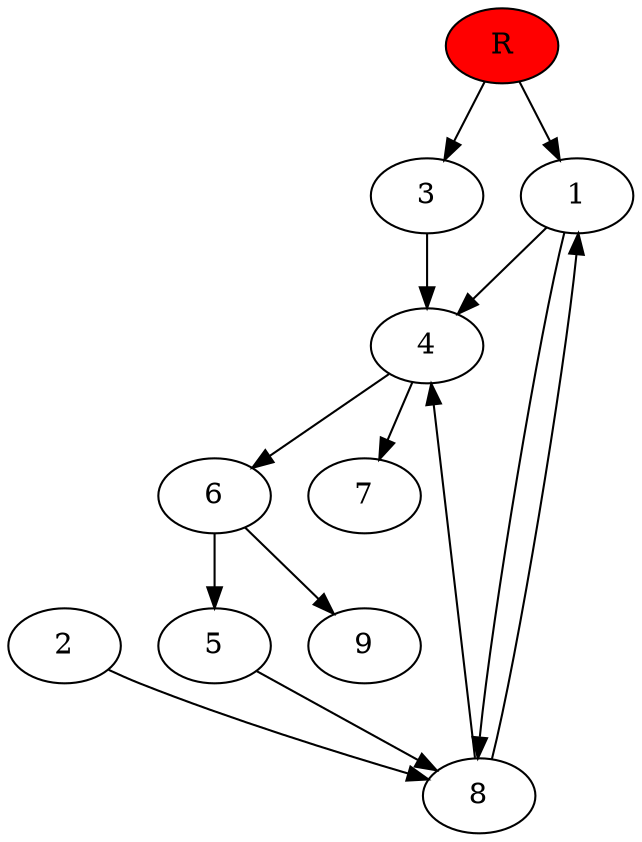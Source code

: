 digraph prb16740 {
	1
	2
	3
	4
	5
	6
	7
	8
	R [fillcolor="#ff0000" style=filled]
	1 -> 4
	1 -> 8
	2 -> 8
	3 -> 4
	4 -> 6
	4 -> 7
	5 -> 8
	6 -> 5
	6 -> 9
	8 -> 1
	8 -> 4
	R -> 1
	R -> 3
}
